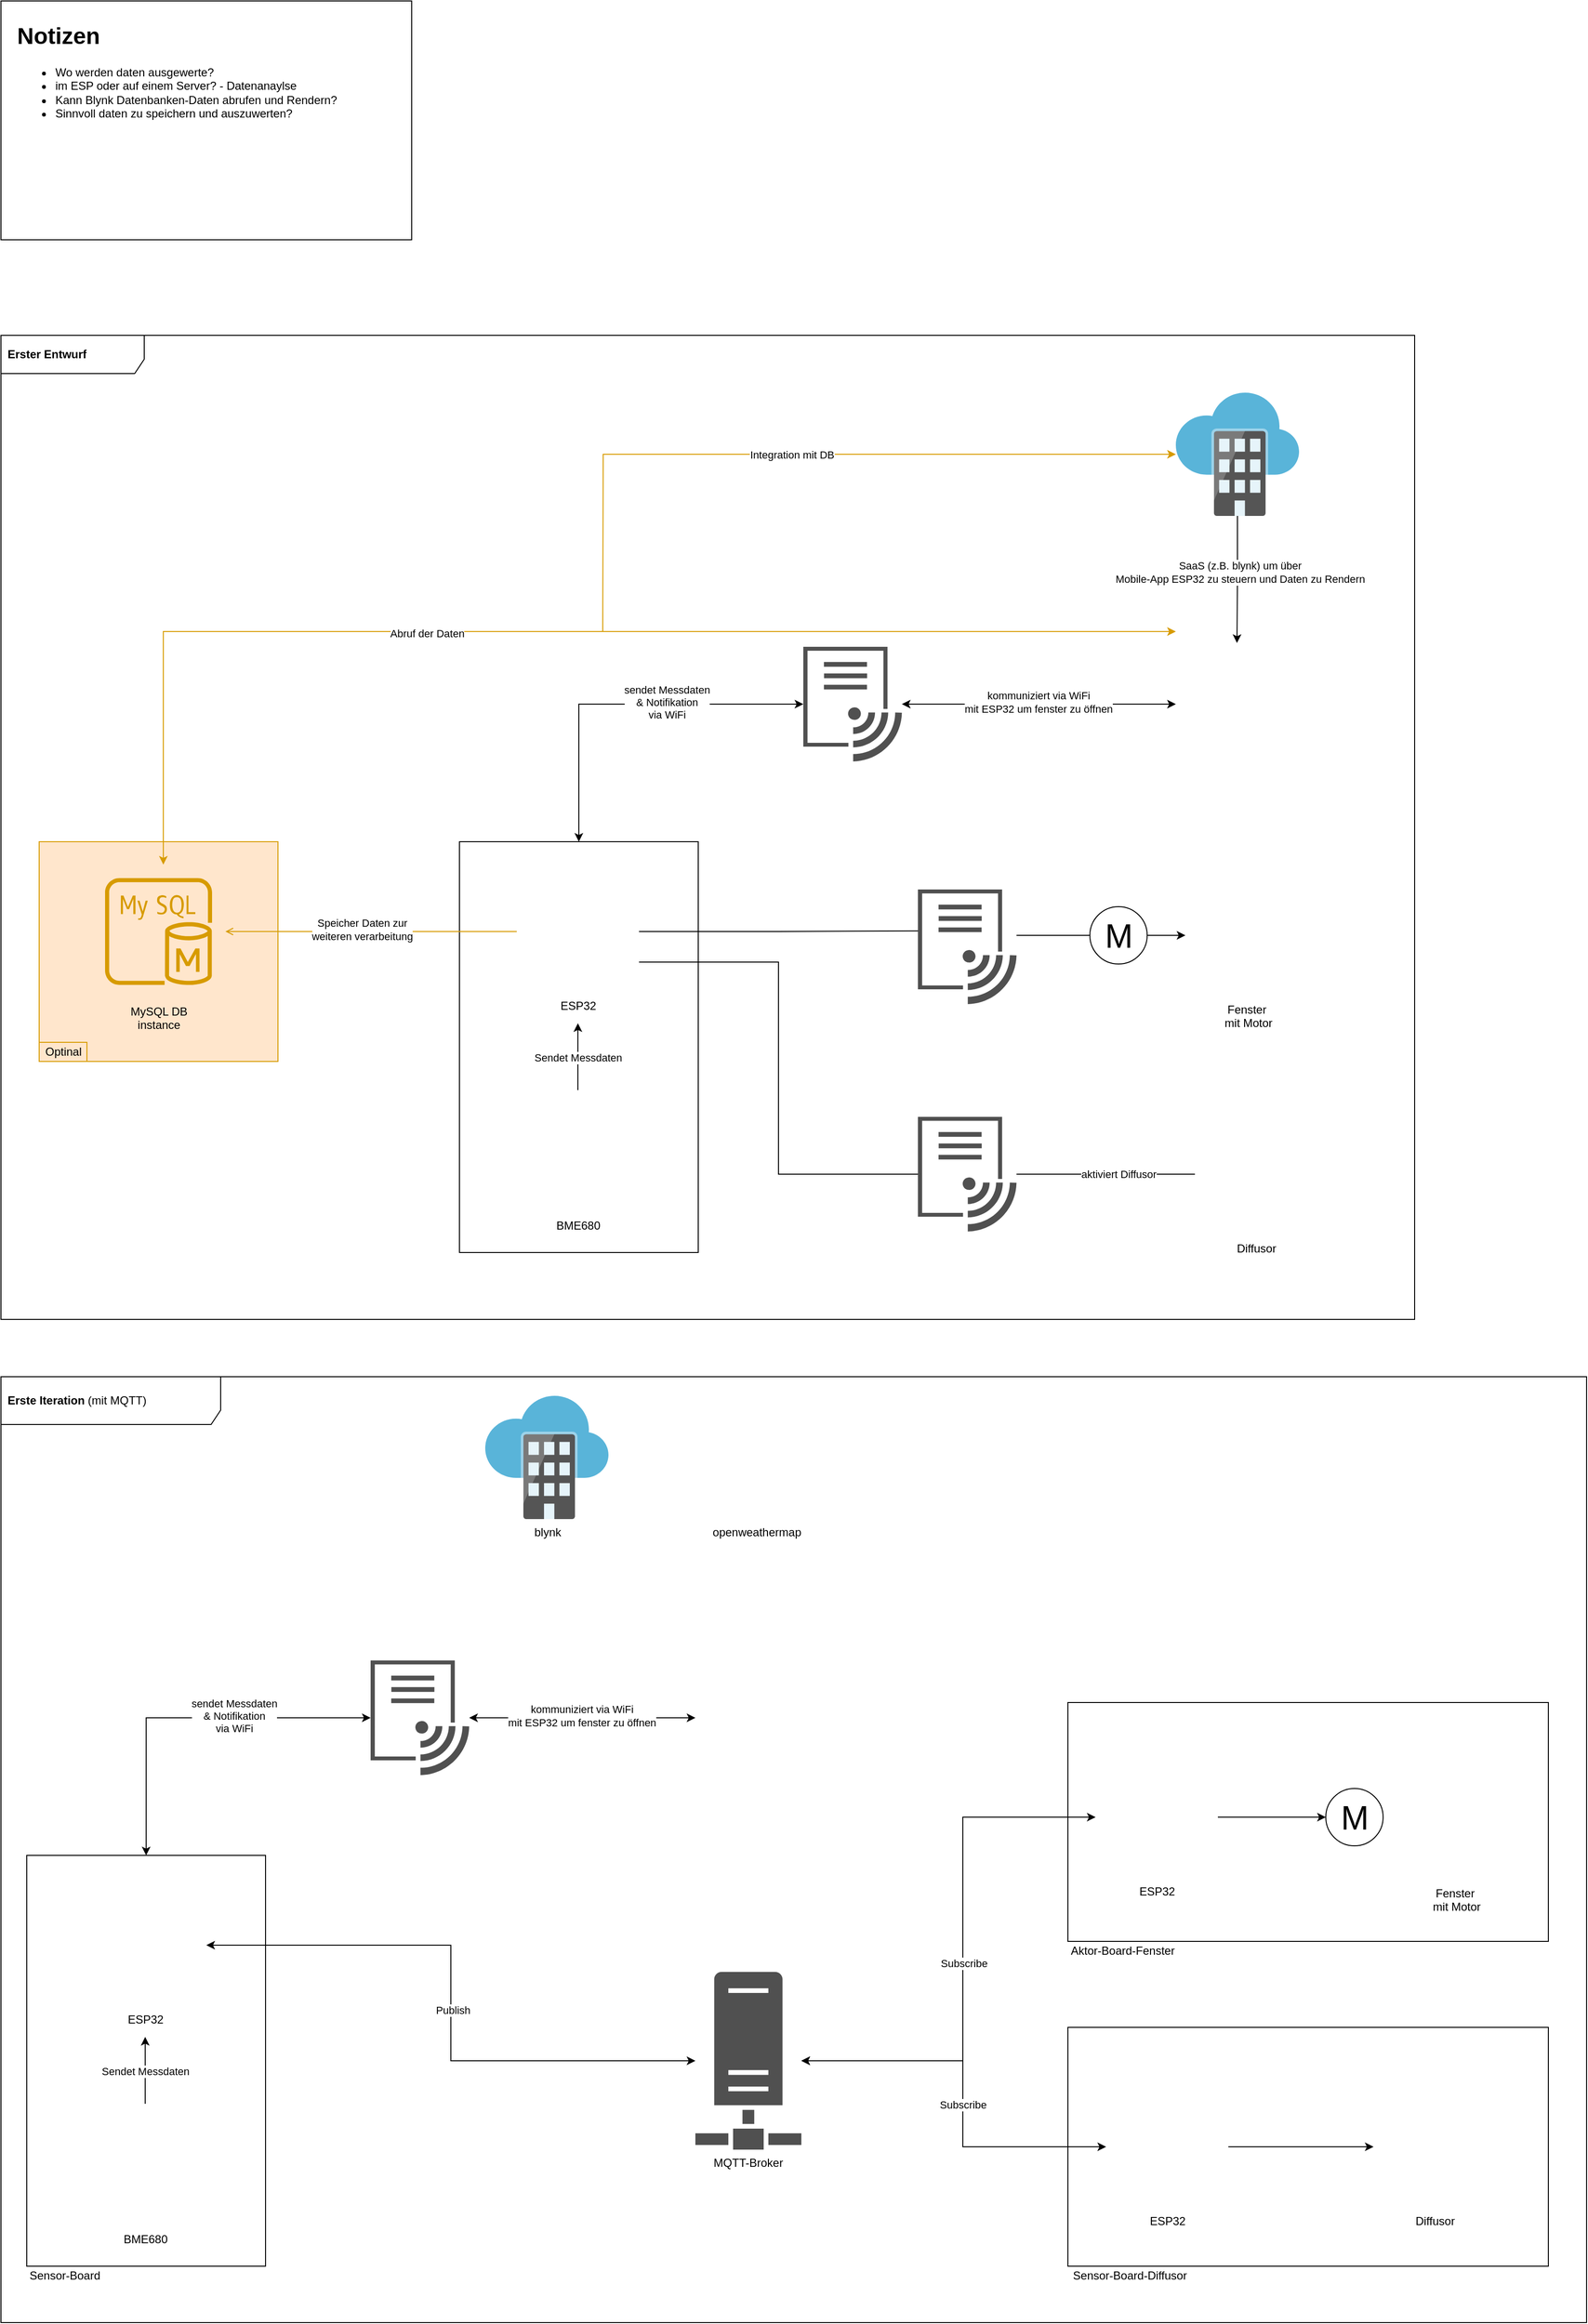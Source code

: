 <mxfile version="14.6.13" type="github" pages="4">
  <diagram name="Architekturdiagramm" id="822b0af5-4adb-64df-f703-e8dfc1f81529">
    <mxGraphModel dx="4665" dy="2795" grid="1" gridSize="10" guides="1" tooltips="1" connect="1" arrows="1" fold="1" page="1" pageScale="1" pageWidth="1100" pageHeight="850" background="#ffffff" math="0" shadow="0">
      <root>
        <mxCell id="0" />
        <mxCell id="1" parent="0" />
        <mxCell id="L6Wv2gptWpFD-Na3jaec-23" value="&lt;b&gt;Erste Iteration&lt;/b&gt; (mit MQTT)" style="shape=umlFrame;whiteSpace=wrap;html=1;width=230;height=50;boundedLbl=1;verticalAlign=middle;align=left;spacingLeft=5;" parent="1" vertex="1">
          <mxGeometry x="-1070" y="620" width="1660" height="990" as="geometry" />
        </mxCell>
        <mxCell id="L6Wv2gptWpFD-Na3jaec-62" value="" style="rounded=0;whiteSpace=wrap;html=1;rotation=0;" parent="1" vertex="1">
          <mxGeometry x="47" y="961" width="503" height="250" as="geometry" />
        </mxCell>
        <mxCell id="L6Wv2gptWpFD-Na3jaec-69" value="" style="rounded=0;whiteSpace=wrap;html=1;rotation=0;" parent="1" vertex="1">
          <mxGeometry x="47" y="1301" width="503" height="250" as="geometry" />
        </mxCell>
        <mxCell id="L6Wv2gptWpFD-Na3jaec-20" value="&lt;div&gt;&lt;h1&gt;&lt;b&gt;Notizen&lt;/b&gt;&lt;/h1&gt;&lt;/div&gt;&lt;div&gt;&lt;ul&gt;&lt;li&gt;Wo werden daten ausgewerte?&lt;/li&gt;&lt;li&gt;im ESP oder auf einem Server? - Datenanaylse&lt;/li&gt;&lt;li&gt;Kann Blynk Datenbanken-Daten abrufen und Rendern?&lt;/li&gt;&lt;li&gt;Sinnvoll daten zu speichern und auszuwerten?&lt;/li&gt;&lt;/ul&gt;&lt;/div&gt;" style="rounded=0;whiteSpace=wrap;html=1;rotation=0;align=left;verticalAlign=top;spacingLeft=15;" parent="1" vertex="1">
          <mxGeometry x="-1070" y="-820" width="430" height="250" as="geometry" />
        </mxCell>
        <mxCell id="L6Wv2gptWpFD-Na3jaec-21" value="&lt;font color=&quot;#000000&quot;&gt;&lt;b&gt;Erster Entwurf&lt;/b&gt;&lt;/font&gt;" style="shape=umlFrame;whiteSpace=wrap;html=1;width=150;height=40;boundedLbl=1;verticalAlign=middle;align=left;spacingLeft=5;fontColor=#FFD966;" parent="1" vertex="1">
          <mxGeometry x="-1070" y="-470" width="1480" height="1030" as="geometry" />
        </mxCell>
        <mxCell id="L6Wv2gptWpFD-Na3jaec-22" value="" style="group" parent="1" vertex="1" connectable="0">
          <mxGeometry x="-1030" y="-410" width="1338" height="900" as="geometry" />
        </mxCell>
        <mxCell id="L6Wv2gptWpFD-Na3jaec-19" value="" style="group" parent="L6Wv2gptWpFD-Na3jaec-22" vertex="1" connectable="0">
          <mxGeometry y="470" width="250" height="230" as="geometry" />
        </mxCell>
        <mxCell id="KKaPVOt-ZBPMSquiPYqL-2" value="" style="rounded=0;whiteSpace=wrap;html=1;rotation=90;fillColor=#ffe6cc;strokeColor=#d79b00;" parent="L6Wv2gptWpFD-Na3jaec-19" vertex="1">
          <mxGeometry x="10" y="-10" width="230" height="250" as="geometry" />
        </mxCell>
        <mxCell id="KKaPVOt-ZBPMSquiPYqL-3" value="Optinal" style="text;html=1;align=center;verticalAlign=middle;resizable=0;points=[];autosize=1;strokeColor=#d79b00;fillColor=#ffe6cc;" parent="L6Wv2gptWpFD-Na3jaec-19" vertex="1">
          <mxGeometry y="210" width="50" height="20" as="geometry" />
        </mxCell>
        <mxCell id="sFw1YCxArVGwYr5Psf2_-29" value="" style="rounded=0;whiteSpace=wrap;html=1;rotation=90;" parent="L6Wv2gptWpFD-Na3jaec-22" vertex="1">
          <mxGeometry x="350" y="560" width="430" height="250" as="geometry" />
        </mxCell>
        <mxCell id="VayuEp_gb8o4iQxjAT1D-1" value="&lt;div&gt;ESP32&lt;/div&gt;" style="shape=image;html=1;verticalAlign=top;verticalLabelPosition=bottom;labelBackgroundColor=#ffffff;imageAspect=0;aspect=fixed;image=https://cdn1.iconfinder.com/data/icons/computer-hardware-glyphs-vol-2/52/microchip__chip__cpu__computer__proceesor__pc__hardware-128.png" parent="L6Wv2gptWpFD-Na3jaec-22" vertex="1">
          <mxGeometry x="500" y="500" width="128" height="128" as="geometry" />
        </mxCell>
        <mxCell id="sFw1YCxArVGwYr5Psf2_-2" style="edgeStyle=orthogonalEdgeStyle;rounded=0;orthogonalLoop=1;jettySize=auto;html=1;startArrow=none;startFill=0;exitX=0.5;exitY=0;exitDx=0;exitDy=0;endArrow=classic;endFill=1;" parent="L6Wv2gptWpFD-Na3jaec-22" source="VayuEp_gb8o4iQxjAT1D-4" edge="1">
          <mxGeometry relative="1" as="geometry">
            <mxPoint x="564" y="720" as="sourcePoint" />
            <mxPoint x="564" y="660" as="targetPoint" />
          </mxGeometry>
        </mxCell>
        <mxCell id="sFw1YCxArVGwYr5Psf2_-30" value="Sendet Messdaten" style="edgeLabel;html=1;align=center;verticalAlign=middle;resizable=0;points=[];" parent="sFw1YCxArVGwYr5Psf2_-2" vertex="1" connectable="0">
          <mxGeometry x="-0.04" relative="1" as="geometry">
            <mxPoint as="offset" />
          </mxGeometry>
        </mxCell>
        <mxCell id="VayuEp_gb8o4iQxjAT1D-4" value="BME680" style="shape=image;html=1;verticalAlign=top;verticalLabelPosition=bottom;labelBackgroundColor=#ffffff;imageAspect=0;aspect=fixed;image=https://cdn2.iconfinder.com/data/icons/innovation-technology-1/512/tech_0007-128.png" parent="L6Wv2gptWpFD-Na3jaec-22" vertex="1">
          <mxGeometry x="500" y="730" width="128" height="128" as="geometry" />
        </mxCell>
        <mxCell id="VayuEp_gb8o4iQxjAT1D-5" value="Diffusor" style="shape=image;html=1;verticalAlign=top;verticalLabelPosition=bottom;labelBackgroundColor=#ffffff;imageAspect=0;aspect=fixed;image=https://cdn3.iconfinder.com/data/icons/glypho-free/64/drawer-front-upload-output-arrow-up-128.png;fontStyle=0" parent="L6Wv2gptWpFD-Na3jaec-22" vertex="1">
          <mxGeometry x="1210" y="754" width="128" height="128" as="geometry" />
        </mxCell>
        <mxCell id="VayuEp_gb8o4iQxjAT1D-6" value="&lt;div&gt;Fenster&lt;/div&gt;&amp;nbsp;mit Motor" style="shape=image;html=1;verticalAlign=top;verticalLabelPosition=bottom;labelBackgroundColor=#ffffff;imageAspect=0;aspect=fixed;image=https://cdn4.iconfinder.com/data/icons/stop-virus-outline-iconset/128/ic_wind-128.png" parent="L6Wv2gptWpFD-Na3jaec-22" vertex="1">
          <mxGeometry x="1200" y="504" width="128" height="128" as="geometry" />
        </mxCell>
        <mxCell id="sFw1YCxArVGwYr5Psf2_-16" value="" style="shape=image;html=1;verticalAlign=top;verticalLabelPosition=bottom;labelBackgroundColor=#ffffff;imageAspect=0;aspect=fixed;image=https://cdn0.iconfinder.com/data/icons/essentials-9/128/__Phone-128.png" parent="L6Wv2gptWpFD-Na3jaec-22" vertex="1">
          <mxGeometry x="1190" y="262" width="128" height="128" as="geometry" />
        </mxCell>
        <mxCell id="sFw1YCxArVGwYr5Psf2_-36" style="edgeStyle=orthogonalEdgeStyle;rounded=0;orthogonalLoop=1;jettySize=auto;html=1;entryX=0;entryY=0.5;entryDx=0;entryDy=0;startArrow=classic;startFill=1;endArrow=classic;endFill=1;" parent="L6Wv2gptWpFD-Na3jaec-22" source="sFw1YCxArVGwYr5Psf2_-31" target="sFw1YCxArVGwYr5Psf2_-29" edge="1">
          <mxGeometry relative="1" as="geometry" />
        </mxCell>
        <mxCell id="sFw1YCxArVGwYr5Psf2_-40" value="sendet Messdaten &lt;br&gt;&amp;amp; Notifikation&lt;br&gt;&lt;div&gt;via WiFi&lt;/div&gt;" style="edgeLabel;html=1;align=center;verticalAlign=middle;resizable=0;points=[];" parent="sFw1YCxArVGwYr5Psf2_-36" vertex="1" connectable="0">
          <mxGeometry x="-0.245" y="-2" relative="1" as="geometry">
            <mxPoint as="offset" />
          </mxGeometry>
        </mxCell>
        <mxCell id="sFw1YCxArVGwYr5Psf2_-31" value="" style="pointerEvents=1;shadow=0;dashed=0;html=1;strokeColor=none;labelPosition=center;verticalLabelPosition=bottom;verticalAlign=top;align=center;fillColor=#505050;shape=mxgraph.mscae.intune.intune_wifi_profiles" parent="L6Wv2gptWpFD-Na3jaec-22" vertex="1">
          <mxGeometry x="800" y="266" width="103.2" height="120" as="geometry" />
        </mxCell>
        <mxCell id="sFw1YCxArVGwYr5Psf2_-35" style="edgeStyle=orthogonalEdgeStyle;rounded=0;orthogonalLoop=1;jettySize=auto;html=1;startArrow=classic;startFill=1;endArrow=classic;endFill=1;" parent="L6Wv2gptWpFD-Na3jaec-22" source="sFw1YCxArVGwYr5Psf2_-16" target="sFw1YCxArVGwYr5Psf2_-31" edge="1">
          <mxGeometry relative="1" as="geometry" />
        </mxCell>
        <mxCell id="sFw1YCxArVGwYr5Psf2_-41" value="kommuniziert via WiFi&lt;br&gt;mit ESP32 um fenster zu öffnen" style="edgeLabel;html=1;align=center;verticalAlign=middle;resizable=0;points=[];" parent="sFw1YCxArVGwYr5Psf2_-35" vertex="1" connectable="0">
          <mxGeometry x="0.005" y="-2" relative="1" as="geometry">
            <mxPoint as="offset" />
          </mxGeometry>
        </mxCell>
        <mxCell id="sFw1YCxArVGwYr5Psf2_-22" value="M" style="verticalLabelPosition=middle;shadow=0;dashed=0;align=center;html=1;verticalAlign=middle;strokeWidth=1;shape=ellipse;aspect=fixed;fontSize=35;" parent="L6Wv2gptWpFD-Na3jaec-22" vertex="1">
          <mxGeometry x="1100" y="538" width="60" height="60" as="geometry" />
        </mxCell>
        <mxCell id="sFw1YCxArVGwYr5Psf2_-7" style="edgeStyle=orthogonalEdgeStyle;rounded=0;orthogonalLoop=1;jettySize=auto;html=1;entryX=0;entryY=0.5;entryDx=0;entryDy=0;startArrow=none;startFill=0;" parent="L6Wv2gptWpFD-Na3jaec-22" source="sFw1YCxArVGwYr5Psf2_-22" target="VayuEp_gb8o4iQxjAT1D-6" edge="1">
          <mxGeometry relative="1" as="geometry" />
        </mxCell>
        <mxCell id="KKaPVOt-ZBPMSquiPYqL-8" style="edgeStyle=orthogonalEdgeStyle;rounded=0;orthogonalLoop=1;jettySize=auto;html=1;endArrow=none;endFill=0;startArrow=open;startFill=0;fillColor=#ffe6cc;strokeColor=#d79b00;" parent="L6Wv2gptWpFD-Na3jaec-22" source="KKaPVOt-ZBPMSquiPYqL-1" target="VayuEp_gb8o4iQxjAT1D-1" edge="1">
          <mxGeometry relative="1" as="geometry" />
        </mxCell>
        <mxCell id="KKaPVOt-ZBPMSquiPYqL-9" value="Speicher Daten zur &lt;br&gt;weiteren verarbeitung" style="edgeLabel;html=1;align=center;verticalAlign=middle;resizable=0;points=[];" parent="KKaPVOt-ZBPMSquiPYqL-8" vertex="1" connectable="0">
          <mxGeometry x="-0.064" y="2" relative="1" as="geometry">
            <mxPoint as="offset" />
          </mxGeometry>
        </mxCell>
        <mxCell id="KKaPVOt-ZBPMSquiPYqL-1" value="MySQL DB &#xa;instance" style="outlineConnect=0;strokeColor=#d79b00;fillColor=#ffe6cc;dashed=0;verticalLabelPosition=bottom;verticalAlign=top;align=center;html=1;fontSize=12;fontStyle=0;aspect=fixed;shape=mxgraph.aws4.resourceIcon;resIcon=mxgraph.aws4.mysql_db_instance;" parent="L6Wv2gptWpFD-Na3jaec-22" vertex="1">
          <mxGeometry x="55" y="494" width="140" height="140" as="geometry" />
        </mxCell>
        <mxCell id="KKaPVOt-ZBPMSquiPYqL-6" style="edgeStyle=orthogonalEdgeStyle;rounded=0;orthogonalLoop=1;jettySize=auto;html=1;entryX=0.5;entryY=0;entryDx=0;entryDy=0;" parent="L6Wv2gptWpFD-Na3jaec-22" source="KKaPVOt-ZBPMSquiPYqL-4" target="sFw1YCxArVGwYr5Psf2_-16" edge="1">
          <mxGeometry relative="1" as="geometry" />
        </mxCell>
        <mxCell id="KKaPVOt-ZBPMSquiPYqL-7" value="SaaS (z.B. blynk) um über &lt;br&gt;Mobile-App ESP32 zu steuern und Daten zu Rendern" style="edgeLabel;html=1;align=center;verticalAlign=middle;resizable=0;points=[];" parent="KKaPVOt-ZBPMSquiPYqL-6" vertex="1" connectable="0">
          <mxGeometry x="-0.116" y="2" relative="1" as="geometry">
            <mxPoint as="offset" />
          </mxGeometry>
        </mxCell>
        <mxCell id="L6Wv2gptWpFD-Na3jaec-1" style="edgeStyle=orthogonalEdgeStyle;rounded=0;orthogonalLoop=1;jettySize=auto;html=1;startArrow=classic;startFill=1;endArrow=none;endFill=0;fillColor=#ffe6cc;strokeColor=#d79b00;" parent="L6Wv2gptWpFD-Na3jaec-22" source="KKaPVOt-ZBPMSquiPYqL-4" edge="1">
          <mxGeometry relative="1" as="geometry">
            <mxPoint x="590.0" y="250" as="targetPoint" />
          </mxGeometry>
        </mxCell>
        <mxCell id="L6Wv2gptWpFD-Na3jaec-2" value="Integration mit DB" style="edgeLabel;html=1;align=center;verticalAlign=middle;resizable=0;points=[];" parent="L6Wv2gptWpFD-Na3jaec-1" vertex="1" connectable="0">
          <mxGeometry x="0.024" relative="1" as="geometry">
            <mxPoint as="offset" />
          </mxGeometry>
        </mxCell>
        <mxCell id="KKaPVOt-ZBPMSquiPYqL-4" value="" style="aspect=fixed;html=1;points=[];align=center;image;fontSize=12;image=img/lib/mscae/Software_as_a_Service.svg;" parent="L6Wv2gptWpFD-Na3jaec-22" vertex="1">
          <mxGeometry x="1190" width="129" height="129" as="geometry" />
        </mxCell>
        <mxCell id="KKaPVOt-ZBPMSquiPYqL-10" style="edgeStyle=orthogonalEdgeStyle;rounded=0;orthogonalLoop=1;jettySize=auto;html=1;startArrow=classic;startFill=1;endArrow=classic;endFill=1;fillColor=#ffe6cc;strokeColor=#d79b00;" parent="L6Wv2gptWpFD-Na3jaec-22" target="KKaPVOt-ZBPMSquiPYqL-1" edge="1">
          <mxGeometry relative="1" as="geometry">
            <mxPoint x="1190" y="250" as="sourcePoint" />
            <Array as="points">
              <mxPoint x="1190" y="250" />
              <mxPoint x="130" y="250" />
            </Array>
          </mxGeometry>
        </mxCell>
        <mxCell id="KKaPVOt-ZBPMSquiPYqL-11" value="Abruf der Daten" style="edgeLabel;html=1;align=center;verticalAlign=middle;resizable=0;points=[];" parent="KKaPVOt-ZBPMSquiPYqL-10" vertex="1" connectable="0">
          <mxGeometry x="0.203" y="2" relative="1" as="geometry">
            <mxPoint as="offset" />
          </mxGeometry>
        </mxCell>
        <mxCell id="L6Wv2gptWpFD-Na3jaec-17" style="edgeStyle=orthogonalEdgeStyle;rounded=0;orthogonalLoop=1;jettySize=auto;html=1;startArrow=none;startFill=0;endArrow=none;endFill=0;exitX=1;exitY=0.4;exitDx=0;exitDy=0;exitPerimeter=0;" parent="L6Wv2gptWpFD-Na3jaec-22" source="L6Wv2gptWpFD-Na3jaec-3" target="sFw1YCxArVGwYr5Psf2_-22" edge="1">
          <mxGeometry relative="1" as="geometry" />
        </mxCell>
        <mxCell id="L6Wv2gptWpFD-Na3jaec-3" value="" style="pointerEvents=1;shadow=0;dashed=0;html=1;strokeColor=none;labelPosition=center;verticalLabelPosition=bottom;verticalAlign=top;align=center;fillColor=#505050;shape=mxgraph.mscae.intune.intune_wifi_profiles" parent="L6Wv2gptWpFD-Na3jaec-22" vertex="1">
          <mxGeometry x="920" y="520" width="103.2" height="120" as="geometry" />
        </mxCell>
        <mxCell id="L6Wv2gptWpFD-Na3jaec-14" style="edgeStyle=orthogonalEdgeStyle;rounded=0;orthogonalLoop=1;jettySize=auto;html=1;entryX=0.001;entryY=0.361;entryDx=0;entryDy=0;entryPerimeter=0;startArrow=none;startFill=0;endArrow=none;endFill=0;" parent="L6Wv2gptWpFD-Na3jaec-22" source="VayuEp_gb8o4iQxjAT1D-1" target="L6Wv2gptWpFD-Na3jaec-3" edge="1">
          <mxGeometry relative="1" as="geometry" />
        </mxCell>
        <mxCell id="L6Wv2gptWpFD-Na3jaec-12" style="edgeStyle=orthogonalEdgeStyle;rounded=0;orthogonalLoop=1;jettySize=auto;html=1;startArrow=none;startFill=0;endArrow=none;endFill=0;" parent="L6Wv2gptWpFD-Na3jaec-22" source="L6Wv2gptWpFD-Na3jaec-4" target="VayuEp_gb8o4iQxjAT1D-5" edge="1">
          <mxGeometry relative="1" as="geometry" />
        </mxCell>
        <mxCell id="L6Wv2gptWpFD-Na3jaec-13" value="aktiviert Diffusor" style="edgeLabel;html=1;align=center;verticalAlign=middle;resizable=0;points=[];" parent="L6Wv2gptWpFD-Na3jaec-12" vertex="1" connectable="0">
          <mxGeometry x="-0.02" relative="1" as="geometry">
            <mxPoint x="15" as="offset" />
          </mxGeometry>
        </mxCell>
        <mxCell id="L6Wv2gptWpFD-Na3jaec-4" value="" style="pointerEvents=1;shadow=0;dashed=0;html=1;strokeColor=none;labelPosition=center;verticalLabelPosition=bottom;verticalAlign=top;align=center;fillColor=#505050;shape=mxgraph.mscae.intune.intune_wifi_profiles" parent="L6Wv2gptWpFD-Na3jaec-22" vertex="1">
          <mxGeometry x="920" y="758" width="103.2" height="120" as="geometry" />
        </mxCell>
        <mxCell id="L6Wv2gptWpFD-Na3jaec-9" style="edgeStyle=orthogonalEdgeStyle;rounded=0;orthogonalLoop=1;jettySize=auto;html=1;exitX=1;exitY=0.75;exitDx=0;exitDy=0;entryX=0;entryY=0.5;entryDx=0;entryDy=0;entryPerimeter=0;startArrow=none;startFill=0;endArrow=none;endFill=0;" parent="L6Wv2gptWpFD-Na3jaec-22" source="VayuEp_gb8o4iQxjAT1D-1" target="L6Wv2gptWpFD-Na3jaec-4" edge="1">
          <mxGeometry relative="1" as="geometry" />
        </mxCell>
        <mxCell id="L6Wv2gptWpFD-Na3jaec-28" value="" style="rounded=0;whiteSpace=wrap;html=1;rotation=90;" parent="1" vertex="1">
          <mxGeometry x="-1133" y="1211" width="430" height="250" as="geometry" />
        </mxCell>
        <mxCell id="L6Wv2gptWpFD-Na3jaec-75" style="edgeStyle=orthogonalEdgeStyle;rounded=0;orthogonalLoop=1;jettySize=auto;html=1;exitX=1;exitY=0.5;exitDx=0;exitDy=0;fontColor=#000000;startArrow=classic;startFill=1;endArrow=classic;endFill=1;" parent="1" source="L6Wv2gptWpFD-Na3jaec-29" target="L6Wv2gptWpFD-Na3jaec-73" edge="1">
          <mxGeometry relative="1" as="geometry" />
        </mxCell>
        <mxCell id="L6Wv2gptWpFD-Na3jaec-76" value="Publish" style="edgeLabel;html=1;align=center;verticalAlign=middle;resizable=0;points=[];fontColor=#000000;" parent="L6Wv2gptWpFD-Na3jaec-75" vertex="1" connectable="0">
          <mxGeometry x="0.022" y="2" relative="1" as="geometry">
            <mxPoint as="offset" />
          </mxGeometry>
        </mxCell>
        <mxCell id="L6Wv2gptWpFD-Na3jaec-29" value="&lt;div&gt;ESP32&lt;/div&gt;" style="shape=image;html=1;verticalAlign=top;verticalLabelPosition=bottom;labelBackgroundColor=#ffffff;imageAspect=0;aspect=fixed;image=https://cdn1.iconfinder.com/data/icons/computer-hardware-glyphs-vol-2/52/microchip__chip__cpu__computer__proceesor__pc__hardware-128.png" parent="1" vertex="1">
          <mxGeometry x="-983" y="1151" width="128" height="128" as="geometry" />
        </mxCell>
        <mxCell id="L6Wv2gptWpFD-Na3jaec-30" style="edgeStyle=orthogonalEdgeStyle;rounded=0;orthogonalLoop=1;jettySize=auto;html=1;startArrow=none;startFill=0;exitX=0.5;exitY=0;exitDx=0;exitDy=0;endArrow=classic;endFill=1;" parent="1" source="L6Wv2gptWpFD-Na3jaec-32" edge="1">
          <mxGeometry x="-1483" y="651" as="geometry">
            <mxPoint x="-919" y="1371" as="sourcePoint" />
            <mxPoint x="-919" y="1311" as="targetPoint" />
          </mxGeometry>
        </mxCell>
        <mxCell id="L6Wv2gptWpFD-Na3jaec-31" value="Sendet Messdaten" style="edgeLabel;html=1;align=center;verticalAlign=middle;resizable=0;points=[];" parent="L6Wv2gptWpFD-Na3jaec-30" vertex="1" connectable="0">
          <mxGeometry x="-0.04" relative="1" as="geometry">
            <mxPoint as="offset" />
          </mxGeometry>
        </mxCell>
        <mxCell id="L6Wv2gptWpFD-Na3jaec-32" value="BME680" style="shape=image;html=1;verticalAlign=top;verticalLabelPosition=bottom;labelBackgroundColor=#ffffff;imageAspect=0;aspect=fixed;image=https://cdn2.iconfinder.com/data/icons/innovation-technology-1/512/tech_0007-128.png" parent="1" vertex="1">
          <mxGeometry x="-983" y="1381" width="128" height="128" as="geometry" />
        </mxCell>
        <mxCell id="L6Wv2gptWpFD-Na3jaec-33" value="Diffusor" style="shape=image;html=1;verticalAlign=top;verticalLabelPosition=bottom;labelBackgroundColor=#ffffff;imageAspect=0;aspect=fixed;image=https://cdn3.iconfinder.com/data/icons/glypho-free/64/drawer-front-upload-output-arrow-up-128.png;fontStyle=0" parent="1" vertex="1">
          <mxGeometry x="367" y="1362" width="128" height="128" as="geometry" />
        </mxCell>
        <mxCell id="L6Wv2gptWpFD-Na3jaec-35" value="" style="shape=image;html=1;verticalAlign=top;verticalLabelPosition=bottom;labelBackgroundColor=#ffffff;imageAspect=0;aspect=fixed;image=https://cdn0.iconfinder.com/data/icons/essentials-9/128/__Phone-128.png" parent="1" vertex="1">
          <mxGeometry x="-343" y="913" width="128" height="128" as="geometry" />
        </mxCell>
        <mxCell id="L6Wv2gptWpFD-Na3jaec-36" style="edgeStyle=orthogonalEdgeStyle;rounded=0;orthogonalLoop=1;jettySize=auto;html=1;entryX=0;entryY=0.5;entryDx=0;entryDy=0;startArrow=classic;startFill=1;endArrow=classic;endFill=1;" parent="1" source="L6Wv2gptWpFD-Na3jaec-38" target="L6Wv2gptWpFD-Na3jaec-28" edge="1">
          <mxGeometry x="-1483" y="651" as="geometry" />
        </mxCell>
        <mxCell id="L6Wv2gptWpFD-Na3jaec-37" value="sendet Messdaten &lt;br&gt;&amp;amp; Notifikation&lt;br&gt;&lt;div&gt;via WiFi&lt;/div&gt;" style="edgeLabel;html=1;align=center;verticalAlign=middle;resizable=0;points=[];" parent="L6Wv2gptWpFD-Na3jaec-36" vertex="1" connectable="0">
          <mxGeometry x="-0.245" y="-2" relative="1" as="geometry">
            <mxPoint as="offset" />
          </mxGeometry>
        </mxCell>
        <mxCell id="L6Wv2gptWpFD-Na3jaec-38" value="" style="pointerEvents=1;shadow=0;dashed=0;html=1;strokeColor=none;labelPosition=center;verticalLabelPosition=bottom;verticalAlign=top;align=center;fillColor=#505050;shape=mxgraph.mscae.intune.intune_wifi_profiles" parent="1" vertex="1">
          <mxGeometry x="-683" y="917" width="103.2" height="120" as="geometry" />
        </mxCell>
        <mxCell id="L6Wv2gptWpFD-Na3jaec-39" style="edgeStyle=orthogonalEdgeStyle;rounded=0;orthogonalLoop=1;jettySize=auto;html=1;startArrow=classic;startFill=1;endArrow=classic;endFill=1;" parent="1" source="L6Wv2gptWpFD-Na3jaec-35" target="L6Wv2gptWpFD-Na3jaec-38" edge="1">
          <mxGeometry x="-1483" y="651" as="geometry" />
        </mxCell>
        <mxCell id="L6Wv2gptWpFD-Na3jaec-40" value="kommuniziert via WiFi&lt;br&gt;mit ESP32 um fenster zu öffnen" style="edgeLabel;html=1;align=center;verticalAlign=middle;resizable=0;points=[];" parent="L6Wv2gptWpFD-Na3jaec-39" vertex="1" connectable="0">
          <mxGeometry x="0.005" y="-2" relative="1" as="geometry">
            <mxPoint as="offset" />
          </mxGeometry>
        </mxCell>
        <mxCell id="L6Wv2gptWpFD-Na3jaec-41" value="M" style="verticalLabelPosition=middle;shadow=0;dashed=0;align=center;html=1;verticalAlign=middle;strokeWidth=1;shape=ellipse;aspect=fixed;fontSize=35;" parent="1" vertex="1">
          <mxGeometry x="317" y="1051" width="60" height="60" as="geometry" />
        </mxCell>
        <mxCell id="L6Wv2gptWpFD-Na3jaec-50" value="blynk" style="aspect=fixed;html=1;points=[];align=center;image;fontSize=12;image=img/lib/mscae/Software_as_a_Service.svg;" parent="1" vertex="1">
          <mxGeometry x="-563" y="640" width="129" height="129" as="geometry" />
        </mxCell>
        <mxCell id="L6Wv2gptWpFD-Na3jaec-34" value="&lt;div&gt;Fenster&lt;/div&gt;&amp;nbsp;mit Motor" style="shape=image;html=1;verticalAlign=top;verticalLabelPosition=bottom;labelBackgroundColor=#ffffff;imageAspect=0;aspect=fixed;image=https://cdn4.iconfinder.com/data/icons/stop-virus-outline-iconset/128/ic_wind-128.png" parent="1" vertex="1">
          <mxGeometry x="388" y="1019" width="128" height="128" as="geometry" />
        </mxCell>
        <mxCell id="L6Wv2gptWpFD-Na3jaec-72" style="edgeStyle=orthogonalEdgeStyle;rounded=0;orthogonalLoop=1;jettySize=auto;html=1;fontColor=#000000;startArrow=none;startFill=0;endArrow=classic;endFill=1;" parent="1" source="L6Wv2gptWpFD-Na3jaec-61" target="L6Wv2gptWpFD-Na3jaec-41" edge="1">
          <mxGeometry relative="1" as="geometry" />
        </mxCell>
        <mxCell id="L6Wv2gptWpFD-Na3jaec-61" value="&lt;div&gt;ESP32&lt;/div&gt;" style="shape=image;html=1;verticalAlign=top;verticalLabelPosition=bottom;labelBackgroundColor=#ffffff;imageAspect=0;aspect=fixed;image=https://cdn1.iconfinder.com/data/icons/computer-hardware-glyphs-vol-2/52/microchip__chip__cpu__computer__proceesor__pc__hardware-128.png" parent="1" vertex="1">
          <mxGeometry x="76" y="1017" width="128" height="128" as="geometry" />
        </mxCell>
        <mxCell id="L6Wv2gptWpFD-Na3jaec-71" style="edgeStyle=orthogonalEdgeStyle;rounded=0;orthogonalLoop=1;jettySize=auto;html=1;fontColor=#000000;startArrow=none;startFill=0;endArrow=classic;endFill=1;" parent="1" source="L6Wv2gptWpFD-Na3jaec-70" target="L6Wv2gptWpFD-Na3jaec-33" edge="1">
          <mxGeometry relative="1" as="geometry" />
        </mxCell>
        <mxCell id="L6Wv2gptWpFD-Na3jaec-79" style="edgeStyle=orthogonalEdgeStyle;rounded=0;orthogonalLoop=1;jettySize=auto;html=1;exitX=0;exitY=0.5;exitDx=0;exitDy=0;fontColor=#000000;startArrow=classic;startFill=1;endArrow=classic;endFill=1;" parent="1" source="L6Wv2gptWpFD-Na3jaec-70" target="L6Wv2gptWpFD-Na3jaec-73" edge="1">
          <mxGeometry relative="1" as="geometry">
            <Array as="points">
              <mxPoint x="-63" y="1426" />
              <mxPoint x="-63" y="1336" />
            </Array>
          </mxGeometry>
        </mxCell>
        <mxCell id="L6Wv2gptWpFD-Na3jaec-81" value="Subscribe" style="edgeLabel;html=1;align=center;verticalAlign=middle;resizable=0;points=[];fontColor=#000000;" parent="L6Wv2gptWpFD-Na3jaec-79" vertex="1" connectable="0">
          <mxGeometry x="-0.052" relative="1" as="geometry">
            <mxPoint as="offset" />
          </mxGeometry>
        </mxCell>
        <mxCell id="L6Wv2gptWpFD-Na3jaec-70" value="&lt;div&gt;ESP32&lt;/div&gt;" style="shape=image;html=1;verticalAlign=top;verticalLabelPosition=bottom;labelBackgroundColor=#ffffff;imageAspect=0;aspect=fixed;image=https://cdn1.iconfinder.com/data/icons/computer-hardware-glyphs-vol-2/52/microchip__chip__cpu__computer__proceesor__pc__hardware-128.png" parent="1" vertex="1">
          <mxGeometry x="87" y="1362" width="128" height="128" as="geometry" />
        </mxCell>
        <mxCell id="L6Wv2gptWpFD-Na3jaec-77" style="edgeStyle=orthogonalEdgeStyle;rounded=0;orthogonalLoop=1;jettySize=auto;html=1;entryX=0;entryY=0.5;entryDx=0;entryDy=0;fontColor=#000000;startArrow=classic;startFill=1;endArrow=classic;endFill=1;" parent="1" source="L6Wv2gptWpFD-Na3jaec-73" target="L6Wv2gptWpFD-Na3jaec-61" edge="1">
          <mxGeometry relative="1" as="geometry">
            <Array as="points">
              <mxPoint x="-63" y="1336" />
              <mxPoint x="-63" y="1081" />
            </Array>
          </mxGeometry>
        </mxCell>
        <mxCell id="L6Wv2gptWpFD-Na3jaec-80" value="Subscribe" style="edgeLabel;html=1;align=center;verticalAlign=middle;resizable=0;points=[];fontColor=#000000;" parent="L6Wv2gptWpFD-Na3jaec-77" vertex="1" connectable="0">
          <mxGeometry x="-0.037" y="-1" relative="1" as="geometry">
            <mxPoint as="offset" />
          </mxGeometry>
        </mxCell>
        <mxCell id="L6Wv2gptWpFD-Na3jaec-73" value="MQTT-Broker" style="pointerEvents=1;shadow=0;dashed=0;html=1;strokeColor=none;fillColor=#505050;labelPosition=center;verticalLabelPosition=bottom;verticalAlign=top;outlineConnect=0;align=center;shape=mxgraph.office.servers.network;fontColor=#000000;" parent="1" vertex="1">
          <mxGeometry x="-343" y="1243" width="110.95" height="186" as="geometry" />
        </mxCell>
        <mxCell id="W2XWbZiIZC6_Dd2EvQrE-1" value="Sensor-Board" style="text;html=1;strokeColor=none;fillColor=none;align=center;verticalAlign=middle;whiteSpace=wrap;rounded=0;" vertex="1" parent="1">
          <mxGeometry x="-1043" y="1551" width="80" height="20" as="geometry" />
        </mxCell>
        <mxCell id="W2XWbZiIZC6_Dd2EvQrE-2" value="Sensor-Board-Diffusor" style="text;html=1;strokeColor=none;fillColor=none;align=center;verticalAlign=middle;whiteSpace=wrap;rounded=0;" vertex="1" parent="1">
          <mxGeometry x="47" y="1551" width="130" height="20" as="geometry" />
        </mxCell>
        <mxCell id="W2XWbZiIZC6_Dd2EvQrE-3" value="Aktor-Board-Fenster" style="text;html=1;strokeColor=none;fillColor=none;align=center;verticalAlign=middle;whiteSpace=wrap;rounded=0;" vertex="1" parent="1">
          <mxGeometry x="47" y="1211" width="115" height="20" as="geometry" />
        </mxCell>
        <mxCell id="sHGwKZjFcYj0_iWmlczI-1" value="openweathermap" style="shape=image;html=1;verticalAlign=top;verticalLabelPosition=bottom;labelBackgroundColor=#ffffff;imageAspect=0;aspect=fixed;image=https://cdn4.iconfinder.com/data/icons/web-development-5/500/api-code-window-128.png" vertex="1" parent="1">
          <mxGeometry x="-343" y="641" width="128" height="128" as="geometry" />
        </mxCell>
      </root>
    </mxGraphModel>
  </diagram>
  <diagram id="bwPkYq8E7ANFqFx1OJKg" name="Aktivitätsdiagramm">
    <mxGraphModel dx="1426" dy="778" grid="1" gridSize="10" guides="1" tooltips="1" connect="1" arrows="1" fold="1" page="1" pageScale="1" pageWidth="827" pageHeight="1169" math="0" shadow="0">
      <root>
        <mxCell id="MwLlSuZRGqhdZxkgWoQN-0" />
        <mxCell id="MwLlSuZRGqhdZxkgWoQN-1" parent="MwLlSuZRGqhdZxkgWoQN-0" />
      </root>
    </mxGraphModel>
  </diagram>
  <diagram id="FVtWYqMrh9NGkvf-fmVn" name="Kommunikationsdiagramm">
    <mxGraphModel dx="1426" dy="778" grid="1" gridSize="10" guides="1" tooltips="1" connect="1" arrows="1" fold="1" page="1" pageScale="1" pageWidth="827" pageHeight="1169" math="0" shadow="0">
      <root>
        <mxCell id="eVNNBtCcll8Z-r2CayTo-0" />
        <mxCell id="eVNNBtCcll8Z-r2CayTo-1" parent="eVNNBtCcll8Z-r2CayTo-0" />
        <mxCell id="bO-F13z6633doV8jWszJ-1" style="edgeStyle=orthogonalEdgeStyle;rounded=0;orthogonalLoop=1;jettySize=auto;html=1;" edge="1" parent="eVNNBtCcll8Z-r2CayTo-1" source="bO-F13z6633doV8jWszJ-0">
          <mxGeometry relative="1" as="geometry">
            <mxPoint x="20" y="145" as="targetPoint" />
          </mxGeometry>
        </mxCell>
        <mxCell id="bO-F13z6633doV8jWszJ-0" value="Object" style="html=1;" vertex="1" parent="eVNNBtCcll8Z-r2CayTo-1">
          <mxGeometry x="120" y="120" width="110" height="50" as="geometry" />
        </mxCell>
      </root>
    </mxGraphModel>
  </diagram>
  <diagram id="ENnpeAAsthDSgba8O1Vm" name="Sequenzdiagramm">
    <mxGraphModel dx="1426" dy="778" grid="1" gridSize="10" guides="1" tooltips="1" connect="1" arrows="1" fold="1" page="1" pageScale="1" pageWidth="827" pageHeight="1169" math="0" shadow="0">
      <root>
        <mxCell id="heqVXqJGcNfpQko4QrdR-0" />
        <mxCell id="heqVXqJGcNfpQko4QrdR-1" parent="heqVXqJGcNfpQko4QrdR-0" />
      </root>
    </mxGraphModel>
  </diagram>
</mxfile>
